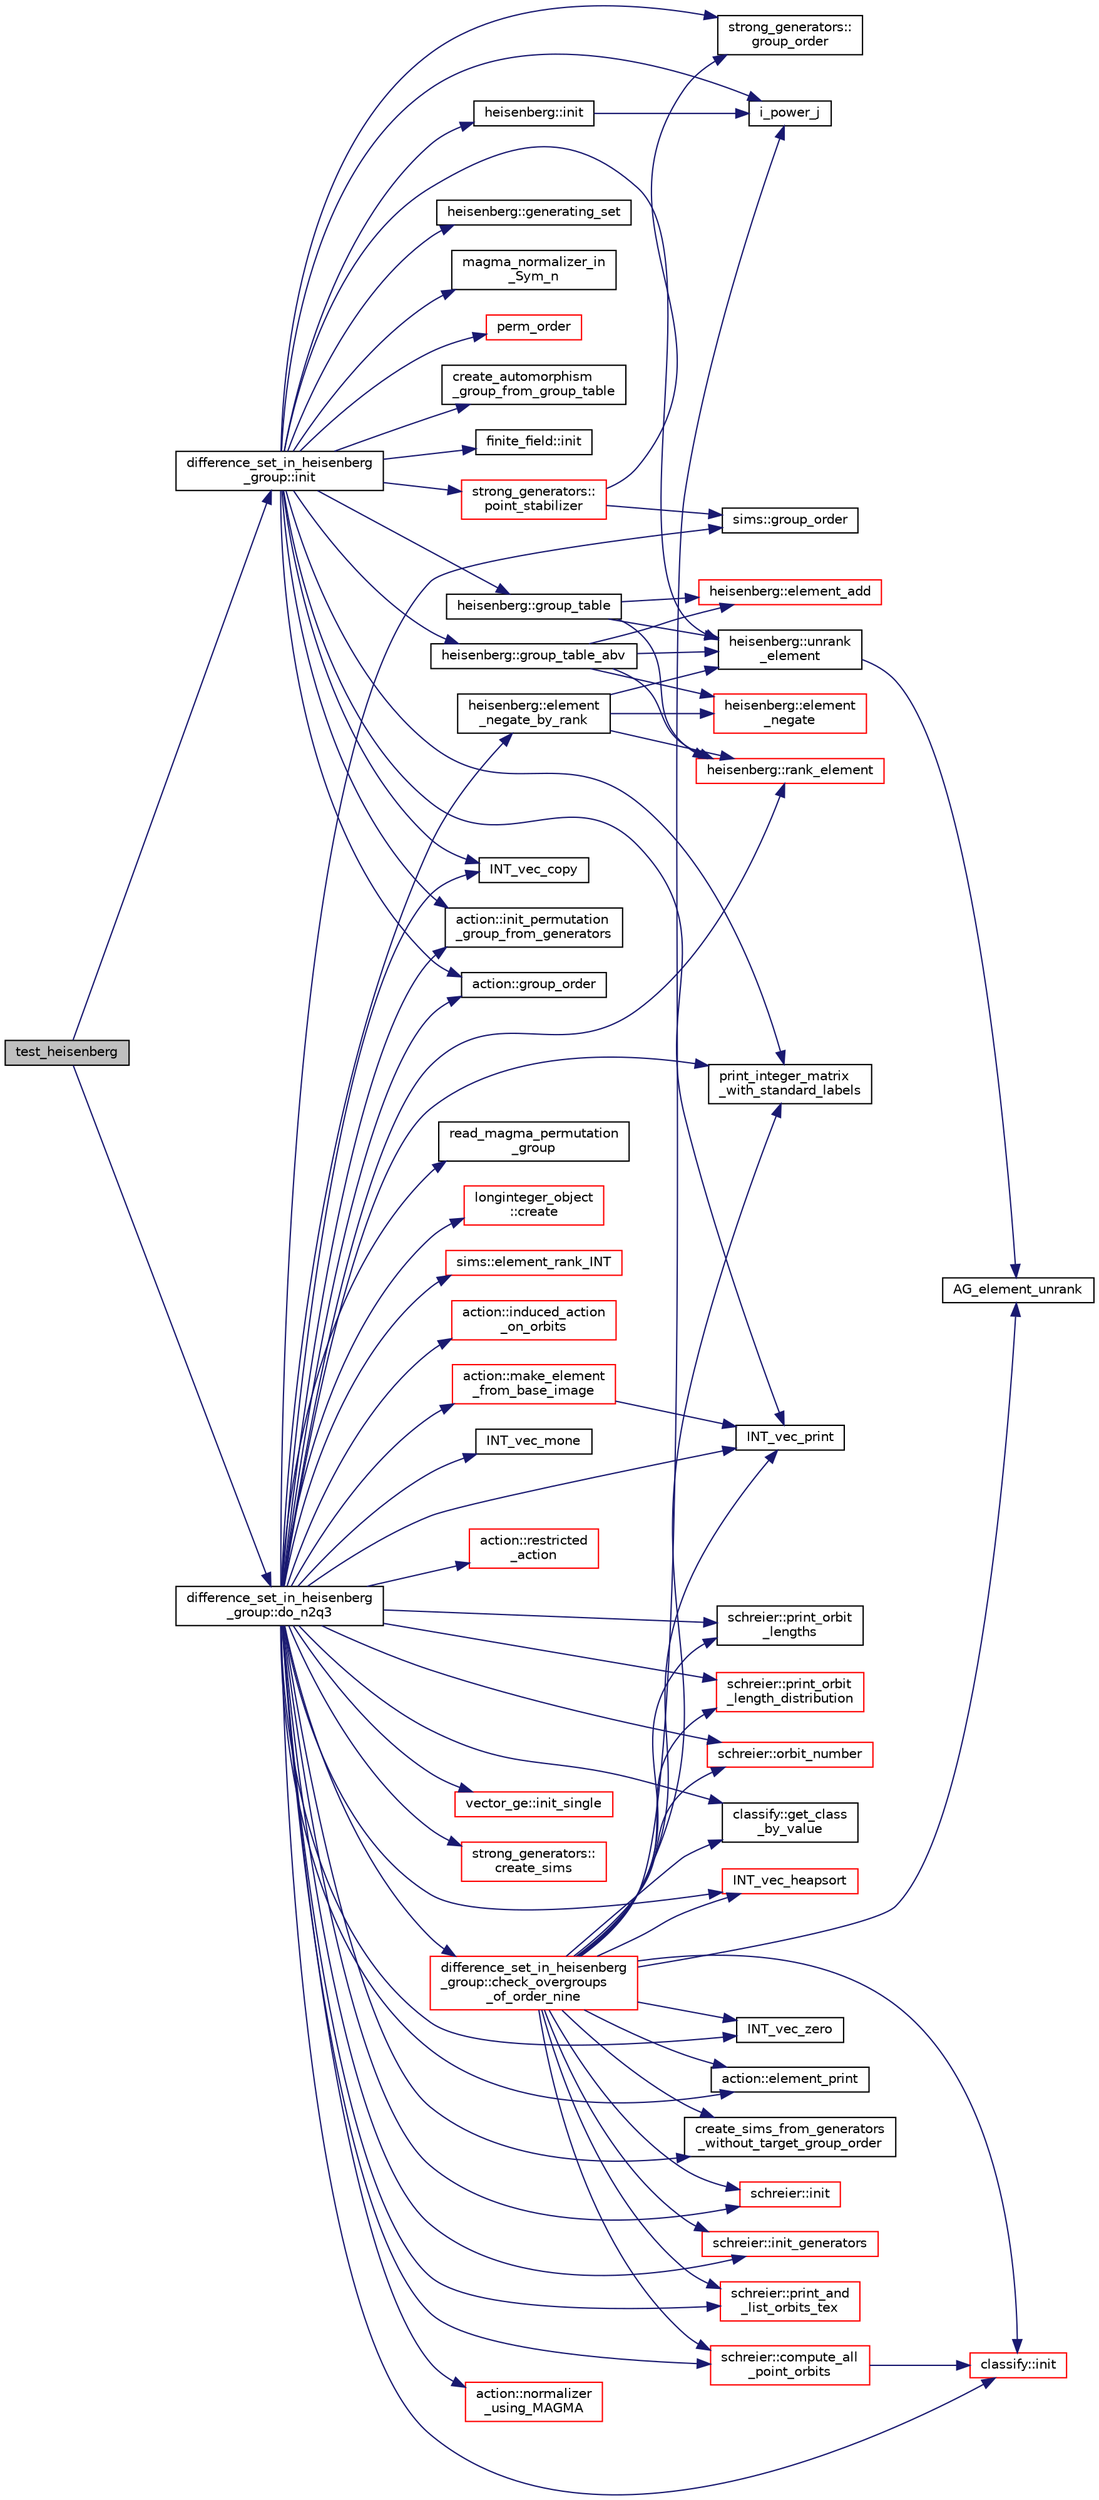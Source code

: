digraph "test_heisenberg"
{
  edge [fontname="Helvetica",fontsize="10",labelfontname="Helvetica",labelfontsize="10"];
  node [fontname="Helvetica",fontsize="10",shape=record];
  rankdir="LR";
  Node597 [label="test_heisenberg",height=0.2,width=0.4,color="black", fillcolor="grey75", style="filled", fontcolor="black"];
  Node597 -> Node598 [color="midnightblue",fontsize="10",style="solid",fontname="Helvetica"];
  Node598 [label="difference_set_in_heisenberg\l_group::init",height=0.2,width=0.4,color="black", fillcolor="white", style="filled",URL="$de/d8a/classdifference__set__in__heisenberg__group.html#ab44797f49aa0c8858e79cdb118c0bfd4"];
  Node598 -> Node599 [color="midnightblue",fontsize="10",style="solid",fontname="Helvetica"];
  Node599 [label="finite_field::init",height=0.2,width=0.4,color="black", fillcolor="white", style="filled",URL="$df/d5a/classfinite__field.html#a13e75e8165b27464935b50368ee8313c"];
  Node598 -> Node600 [color="midnightblue",fontsize="10",style="solid",fontname="Helvetica"];
  Node600 [label="heisenberg::init",height=0.2,width=0.4,color="black", fillcolor="white", style="filled",URL="$d0/d1d/classheisenberg.html#ab45bf633370b097f5500a8499b165151"];
  Node600 -> Node601 [color="midnightblue",fontsize="10",style="solid",fontname="Helvetica"];
  Node601 [label="i_power_j",height=0.2,width=0.4,color="black", fillcolor="white", style="filled",URL="$de/dc5/algebra__and__number__theory_8h.html#a39b321523e8957d701618bb5cac542b5"];
  Node598 -> Node602 [color="midnightblue",fontsize="10",style="solid",fontname="Helvetica"];
  Node602 [label="heisenberg::group_table",height=0.2,width=0.4,color="black", fillcolor="white", style="filled",URL="$d0/d1d/classheisenberg.html#abe0b5eb10368096b3cb0fca084d00cff"];
  Node602 -> Node603 [color="midnightblue",fontsize="10",style="solid",fontname="Helvetica"];
  Node603 [label="heisenberg::unrank\l_element",height=0.2,width=0.4,color="black", fillcolor="white", style="filled",URL="$d0/d1d/classheisenberg.html#a45f9de07eb289caa5497e052fa74b994"];
  Node603 -> Node604 [color="midnightblue",fontsize="10",style="solid",fontname="Helvetica"];
  Node604 [label="AG_element_unrank",height=0.2,width=0.4,color="black", fillcolor="white", style="filled",URL="$d4/d67/geometry_8h.html#a4a33b86c87b2879b97cfa1327abe2885"];
  Node602 -> Node605 [color="midnightblue",fontsize="10",style="solid",fontname="Helvetica"];
  Node605 [label="heisenberg::element_add",height=0.2,width=0.4,color="red", fillcolor="white", style="filled",URL="$d0/d1d/classheisenberg.html#afca08c599ec9225baedede3b0233bdec"];
  Node602 -> Node611 [color="midnightblue",fontsize="10",style="solid",fontname="Helvetica"];
  Node611 [label="heisenberg::rank_element",height=0.2,width=0.4,color="red", fillcolor="white", style="filled",URL="$d0/d1d/classheisenberg.html#a972b9c211fb4093a381a8b2a0dee30bd"];
  Node598 -> Node612 [color="midnightblue",fontsize="10",style="solid",fontname="Helvetica"];
  Node612 [label="print_integer_matrix\l_with_standard_labels",height=0.2,width=0.4,color="black", fillcolor="white", style="filled",URL="$d5/db4/io__and__os_8h.html#ad39c343d865ff89a5aad3c689280ad09"];
  Node598 -> Node613 [color="midnightblue",fontsize="10",style="solid",fontname="Helvetica"];
  Node613 [label="heisenberg::group_table_abv",height=0.2,width=0.4,color="black", fillcolor="white", style="filled",URL="$d0/d1d/classheisenberg.html#aaabd8b71c8358a32f89a0ee59470a7b3"];
  Node613 -> Node603 [color="midnightblue",fontsize="10",style="solid",fontname="Helvetica"];
  Node613 -> Node614 [color="midnightblue",fontsize="10",style="solid",fontname="Helvetica"];
  Node614 [label="heisenberg::element\l_negate",height=0.2,width=0.4,color="red", fillcolor="white", style="filled",URL="$d0/d1d/classheisenberg.html#aceccdc4c30ae78320961720b74ec24c1"];
  Node613 -> Node605 [color="midnightblue",fontsize="10",style="solid",fontname="Helvetica"];
  Node613 -> Node611 [color="midnightblue",fontsize="10",style="solid",fontname="Helvetica"];
  Node598 -> Node616 [color="midnightblue",fontsize="10",style="solid",fontname="Helvetica"];
  Node616 [label="heisenberg::generating_set",height=0.2,width=0.4,color="black", fillcolor="white", style="filled",URL="$d0/d1d/classheisenberg.html#a69e3d98a78cd340be18532fc693e9b24"];
  Node598 -> Node617 [color="midnightblue",fontsize="10",style="solid",fontname="Helvetica"];
  Node617 [label="INT_vec_print",height=0.2,width=0.4,color="black", fillcolor="white", style="filled",URL="$df/dbf/sajeeb_8_c.html#a79a5901af0b47dd0d694109543c027fe"];
  Node598 -> Node603 [color="midnightblue",fontsize="10",style="solid",fontname="Helvetica"];
  Node598 -> Node618 [color="midnightblue",fontsize="10",style="solid",fontname="Helvetica"];
  Node618 [label="magma_normalizer_in\l_Sym_n",height=0.2,width=0.4,color="black", fillcolor="white", style="filled",URL="$d5/d87/globals_8h.html#aa2528f65b43c2ceade89234d07fe58c9"];
  Node598 -> Node619 [color="midnightblue",fontsize="10",style="solid",fontname="Helvetica"];
  Node619 [label="perm_order",height=0.2,width=0.4,color="red", fillcolor="white", style="filled",URL="$d2/d7c/combinatorics_8_c.html#a5344e78dec0adb27841bbff91ae1cdce"];
  Node598 -> Node601 [color="midnightblue",fontsize="10",style="solid",fontname="Helvetica"];
  Node598 -> Node621 [color="midnightblue",fontsize="10",style="solid",fontname="Helvetica"];
  Node621 [label="INT_vec_copy",height=0.2,width=0.4,color="black", fillcolor="white", style="filled",URL="$df/dbf/sajeeb_8_c.html#ac2d875e27e009af6ec04d17254d11075"];
  Node598 -> Node622 [color="midnightblue",fontsize="10",style="solid",fontname="Helvetica"];
  Node622 [label="action::init_permutation\l_group_from_generators",height=0.2,width=0.4,color="black", fillcolor="white", style="filled",URL="$d2/d86/classaction.html#a3a42b109a29b27228d934e00b9a2eec5"];
  Node598 -> Node623 [color="midnightblue",fontsize="10",style="solid",fontname="Helvetica"];
  Node623 [label="action::group_order",height=0.2,width=0.4,color="black", fillcolor="white", style="filled",URL="$d2/d86/classaction.html#ad1f69adb27041311d2e7be96e39388d4"];
  Node598 -> Node624 [color="midnightblue",fontsize="10",style="solid",fontname="Helvetica"];
  Node624 [label="strong_generators::\lpoint_stabilizer",height=0.2,width=0.4,color="red", fillcolor="white", style="filled",URL="$dc/d09/classstrong__generators.html#ad7ce398640e75836a6a4dde4e305e9e0"];
  Node624 -> Node625 [color="midnightblue",fontsize="10",style="solid",fontname="Helvetica"];
  Node625 [label="strong_generators::\lgroup_order",height=0.2,width=0.4,color="black", fillcolor="white", style="filled",URL="$dc/d09/classstrong__generators.html#a91f453c2bfd6502b96f4b4eed16beb20"];
  Node624 -> Node649 [color="midnightblue",fontsize="10",style="solid",fontname="Helvetica"];
  Node649 [label="sims::group_order",height=0.2,width=0.4,color="black", fillcolor="white", style="filled",URL="$d9/df3/classsims.html#aa442445175656570fa35febbe790efad"];
  Node598 -> Node625 [color="midnightblue",fontsize="10",style="solid",fontname="Helvetica"];
  Node598 -> Node693 [color="midnightblue",fontsize="10",style="solid",fontname="Helvetica"];
  Node693 [label="create_automorphism\l_group_from_group_table",height=0.2,width=0.4,color="black", fillcolor="white", style="filled",URL="$d5/d90/action__global_8_c.html#a26edd2b6827b6f73bd0d09a6afb6d55b"];
  Node597 -> Node694 [color="midnightblue",fontsize="10",style="solid",fontname="Helvetica"];
  Node694 [label="difference_set_in_heisenberg\l_group::do_n2q3",height=0.2,width=0.4,color="black", fillcolor="white", style="filled",URL="$de/d8a/classdifference__set__in__heisenberg__group.html#aca82ff116dd5d17cfbb311e809b6d023"];
  Node694 -> Node695 [color="midnightblue",fontsize="10",style="solid",fontname="Helvetica"];
  Node695 [label="INT_vec_zero",height=0.2,width=0.4,color="black", fillcolor="white", style="filled",URL="$df/dbf/sajeeb_8_c.html#aa8c9c7977203577026080f546fe4980f"];
  Node694 -> Node611 [color="midnightblue",fontsize="10",style="solid",fontname="Helvetica"];
  Node694 -> Node696 [color="midnightblue",fontsize="10",style="solid",fontname="Helvetica"];
  Node696 [label="action::make_element\l_from_base_image",height=0.2,width=0.4,color="red", fillcolor="white", style="filled",URL="$d2/d86/classaction.html#a6ffd69c8c90b2d1019e441615ba6c3e1"];
  Node696 -> Node617 [color="midnightblue",fontsize="10",style="solid",fontname="Helvetica"];
  Node694 -> Node644 [color="midnightblue",fontsize="10",style="solid",fontname="Helvetica"];
  Node644 [label="action::element_print",height=0.2,width=0.4,color="black", fillcolor="white", style="filled",URL="$d2/d86/classaction.html#ae38c3ef3c1125213733d63c6fc3c40cd"];
  Node694 -> Node698 [color="midnightblue",fontsize="10",style="solid",fontname="Helvetica"];
  Node698 [label="vector_ge::init_single",height=0.2,width=0.4,color="red", fillcolor="white", style="filled",URL="$d4/d6e/classvector__ge.html#adcce2d6c43d1769de8ce74c85a5041aa"];
  Node694 -> Node699 [color="midnightblue",fontsize="10",style="solid",fontname="Helvetica"];
  Node699 [label="strong_generators::\lcreate_sims",height=0.2,width=0.4,color="red", fillcolor="white", style="filled",URL="$dc/d09/classstrong__generators.html#afca700d50772a39eeb74239355ae67e1"];
  Node694 -> Node701 [color="midnightblue",fontsize="10",style="solid",fontname="Helvetica"];
  Node701 [label="create_sims_from_generators\l_without_target_group_order",height=0.2,width=0.4,color="black", fillcolor="white", style="filled",URL="$d2/d3a/group__theory_8h.html#af359c353cea00073083650b1ff856598"];
  Node694 -> Node649 [color="midnightblue",fontsize="10",style="solid",fontname="Helvetica"];
  Node694 -> Node627 [color="midnightblue",fontsize="10",style="solid",fontname="Helvetica"];
  Node627 [label="schreier::init",height=0.2,width=0.4,color="red", fillcolor="white", style="filled",URL="$d3/dd6/classschreier.html#a7443bebde2aa08acae16c0ff29c9abcf"];
  Node694 -> Node633 [color="midnightblue",fontsize="10",style="solid",fontname="Helvetica"];
  Node633 [label="schreier::init_generators",height=0.2,width=0.4,color="red", fillcolor="white", style="filled",URL="$d3/dd6/classschreier.html#a04fd581636085a7414e1b5d1004e44e0"];
  Node694 -> Node702 [color="midnightblue",fontsize="10",style="solid",fontname="Helvetica"];
  Node702 [label="schreier::compute_all\l_point_orbits",height=0.2,width=0.4,color="red", fillcolor="white", style="filled",URL="$d3/dd6/classschreier.html#a1deec048f51f380bc3476d4cd4d95e94"];
  Node702 -> Node703 [color="midnightblue",fontsize="10",style="solid",fontname="Helvetica"];
  Node703 [label="classify::init",height=0.2,width=0.4,color="red", fillcolor="white", style="filled",URL="$d9/d43/classclassify.html#afc24c64267d646d1f83ea39a7c66bde3"];
  Node694 -> Node721 [color="midnightblue",fontsize="10",style="solid",fontname="Helvetica"];
  Node721 [label="schreier::print_and\l_list_orbits_tex",height=0.2,width=0.4,color="red", fillcolor="white", style="filled",URL="$d3/dd6/classschreier.html#a7f8765a19e7c786b37d252fcd2c37a35"];
  Node694 -> Node725 [color="midnightblue",fontsize="10",style="solid",fontname="Helvetica"];
  Node725 [label="schreier::print_orbit\l_lengths",height=0.2,width=0.4,color="black", fillcolor="white", style="filled",URL="$d3/dd6/classschreier.html#a8c7409ed71c0d8f234555eec3bc028a3"];
  Node694 -> Node726 [color="midnightblue",fontsize="10",style="solid",fontname="Helvetica"];
  Node726 [label="schreier::print_orbit\l_length_distribution",height=0.2,width=0.4,color="red", fillcolor="white", style="filled",URL="$d3/dd6/classschreier.html#a0464626aa62056d355b34898518c4589"];
  Node694 -> Node730 [color="midnightblue",fontsize="10",style="solid",fontname="Helvetica"];
  Node730 [label="action::normalizer\l_using_MAGMA",height=0.2,width=0.4,color="red", fillcolor="white", style="filled",URL="$d2/d86/classaction.html#aabd3d7d876b5379a12a595c272ba030c"];
  Node694 -> Node732 [color="midnightblue",fontsize="10",style="solid",fontname="Helvetica"];
  Node732 [label="read_magma_permutation\l_group",height=0.2,width=0.4,color="black", fillcolor="white", style="filled",URL="$d5/d87/globals_8h.html#a58fde0545d69e8dbea05b2dd3f231b39"];
  Node694 -> Node733 [color="midnightblue",fontsize="10",style="solid",fontname="Helvetica"];
  Node733 [label="longinteger_object\l::create",height=0.2,width=0.4,color="red", fillcolor="white", style="filled",URL="$dd/d7e/classlonginteger__object.html#a95d2eebc60849c3963a49298b1f498c2"];
  Node694 -> Node622 [color="midnightblue",fontsize="10",style="solid",fontname="Helvetica"];
  Node694 -> Node623 [color="midnightblue",fontsize="10",style="solid",fontname="Helvetica"];
  Node694 -> Node739 [color="midnightblue",fontsize="10",style="solid",fontname="Helvetica"];
  Node739 [label="sims::element_rank_INT",height=0.2,width=0.4,color="red", fillcolor="white", style="filled",URL="$d9/df3/classsims.html#a8ff29017c518c9ed459a7ea9eade2974"];
  Node694 -> Node743 [color="midnightblue",fontsize="10",style="solid",fontname="Helvetica"];
  Node743 [label="action::induced_action\l_on_orbits",height=0.2,width=0.4,color="red", fillcolor="white", style="filled",URL="$d2/d86/classaction.html#a875913e4919877fe3dcae039ce44d7d8"];
  Node694 -> Node1167 [color="midnightblue",fontsize="10",style="solid",fontname="Helvetica"];
  Node1167 [label="heisenberg::element\l_negate_by_rank",height=0.2,width=0.4,color="black", fillcolor="white", style="filled",URL="$d0/d1d/classheisenberg.html#a1d0d7cab573376418a779a794e8a83a9"];
  Node1167 -> Node603 [color="midnightblue",fontsize="10",style="solid",fontname="Helvetica"];
  Node1167 -> Node614 [color="midnightblue",fontsize="10",style="solid",fontname="Helvetica"];
  Node1167 -> Node611 [color="midnightblue",fontsize="10",style="solid",fontname="Helvetica"];
  Node694 -> Node1081 [color="midnightblue",fontsize="10",style="solid",fontname="Helvetica"];
  Node1081 [label="schreier::orbit_number",height=0.2,width=0.4,color="red", fillcolor="white", style="filled",URL="$d3/dd6/classschreier.html#a65ae0e0466545deba181b987c27feb58"];
  Node694 -> Node703 [color="midnightblue",fontsize="10",style="solid",fontname="Helvetica"];
  Node694 -> Node1168 [color="midnightblue",fontsize="10",style="solid",fontname="Helvetica"];
  Node1168 [label="classify::get_class\l_by_value",height=0.2,width=0.4,color="black", fillcolor="white", style="filled",URL="$d9/d43/classclassify.html#ab3e85ad9a0a54ff66af9b555f1c33405"];
  Node694 -> Node1069 [color="midnightblue",fontsize="10",style="solid",fontname="Helvetica"];
  Node1069 [label="INT_vec_heapsort",height=0.2,width=0.4,color="red", fillcolor="white", style="filled",URL="$d5/de2/foundations_2data__structures_2data__structures_8h.html#a3590ad9987f801fbfc94634300182f39"];
  Node694 -> Node617 [color="midnightblue",fontsize="10",style="solid",fontname="Helvetica"];
  Node694 -> Node612 [color="midnightblue",fontsize="10",style="solid",fontname="Helvetica"];
  Node694 -> Node1169 [color="midnightblue",fontsize="10",style="solid",fontname="Helvetica"];
  Node1169 [label="INT_vec_mone",height=0.2,width=0.4,color="black", fillcolor="white", style="filled",URL="$d5/db4/io__and__os_8h.html#a397bea975fe57fe81385ba156e33cfae"];
  Node694 -> Node621 [color="midnightblue",fontsize="10",style="solid",fontname="Helvetica"];
  Node694 -> Node1170 [color="midnightblue",fontsize="10",style="solid",fontname="Helvetica"];
  Node1170 [label="action::restricted\l_action",height=0.2,width=0.4,color="red", fillcolor="white", style="filled",URL="$d2/d86/classaction.html#aa48c1a9e221977b149eb0d8826705b62"];
  Node694 -> Node1178 [color="midnightblue",fontsize="10",style="solid",fontname="Helvetica"];
  Node1178 [label="difference_set_in_heisenberg\l_group::check_overgroups\l_of_order_nine",height=0.2,width=0.4,color="red", fillcolor="white", style="filled",URL="$de/d8a/classdifference__set__in__heisenberg__group.html#af7075193cf272d5b63356e21ec1ab8a8"];
  Node1178 -> Node644 [color="midnightblue",fontsize="10",style="solid",fontname="Helvetica"];
  Node1178 -> Node701 [color="midnightblue",fontsize="10",style="solid",fontname="Helvetica"];
  Node1178 -> Node627 [color="midnightblue",fontsize="10",style="solid",fontname="Helvetica"];
  Node1178 -> Node633 [color="midnightblue",fontsize="10",style="solid",fontname="Helvetica"];
  Node1178 -> Node702 [color="midnightblue",fontsize="10",style="solid",fontname="Helvetica"];
  Node1178 -> Node721 [color="midnightblue",fontsize="10",style="solid",fontname="Helvetica"];
  Node1178 -> Node725 [color="midnightblue",fontsize="10",style="solid",fontname="Helvetica"];
  Node1178 -> Node726 [color="midnightblue",fontsize="10",style="solid",fontname="Helvetica"];
  Node1178 -> Node703 [color="midnightblue",fontsize="10",style="solid",fontname="Helvetica"];
  Node1178 -> Node1081 [color="midnightblue",fontsize="10",style="solid",fontname="Helvetica"];
  Node1178 -> Node612 [color="midnightblue",fontsize="10",style="solid",fontname="Helvetica"];
  Node1178 -> Node1168 [color="midnightblue",fontsize="10",style="solid",fontname="Helvetica"];
  Node1178 -> Node1069 [color="midnightblue",fontsize="10",style="solid",fontname="Helvetica"];
  Node1178 -> Node617 [color="midnightblue",fontsize="10",style="solid",fontname="Helvetica"];
  Node1178 -> Node601 [color="midnightblue",fontsize="10",style="solid",fontname="Helvetica"];
  Node1178 -> Node604 [color="midnightblue",fontsize="10",style="solid",fontname="Helvetica"];
  Node1178 -> Node695 [color="midnightblue",fontsize="10",style="solid",fontname="Helvetica"];
}
